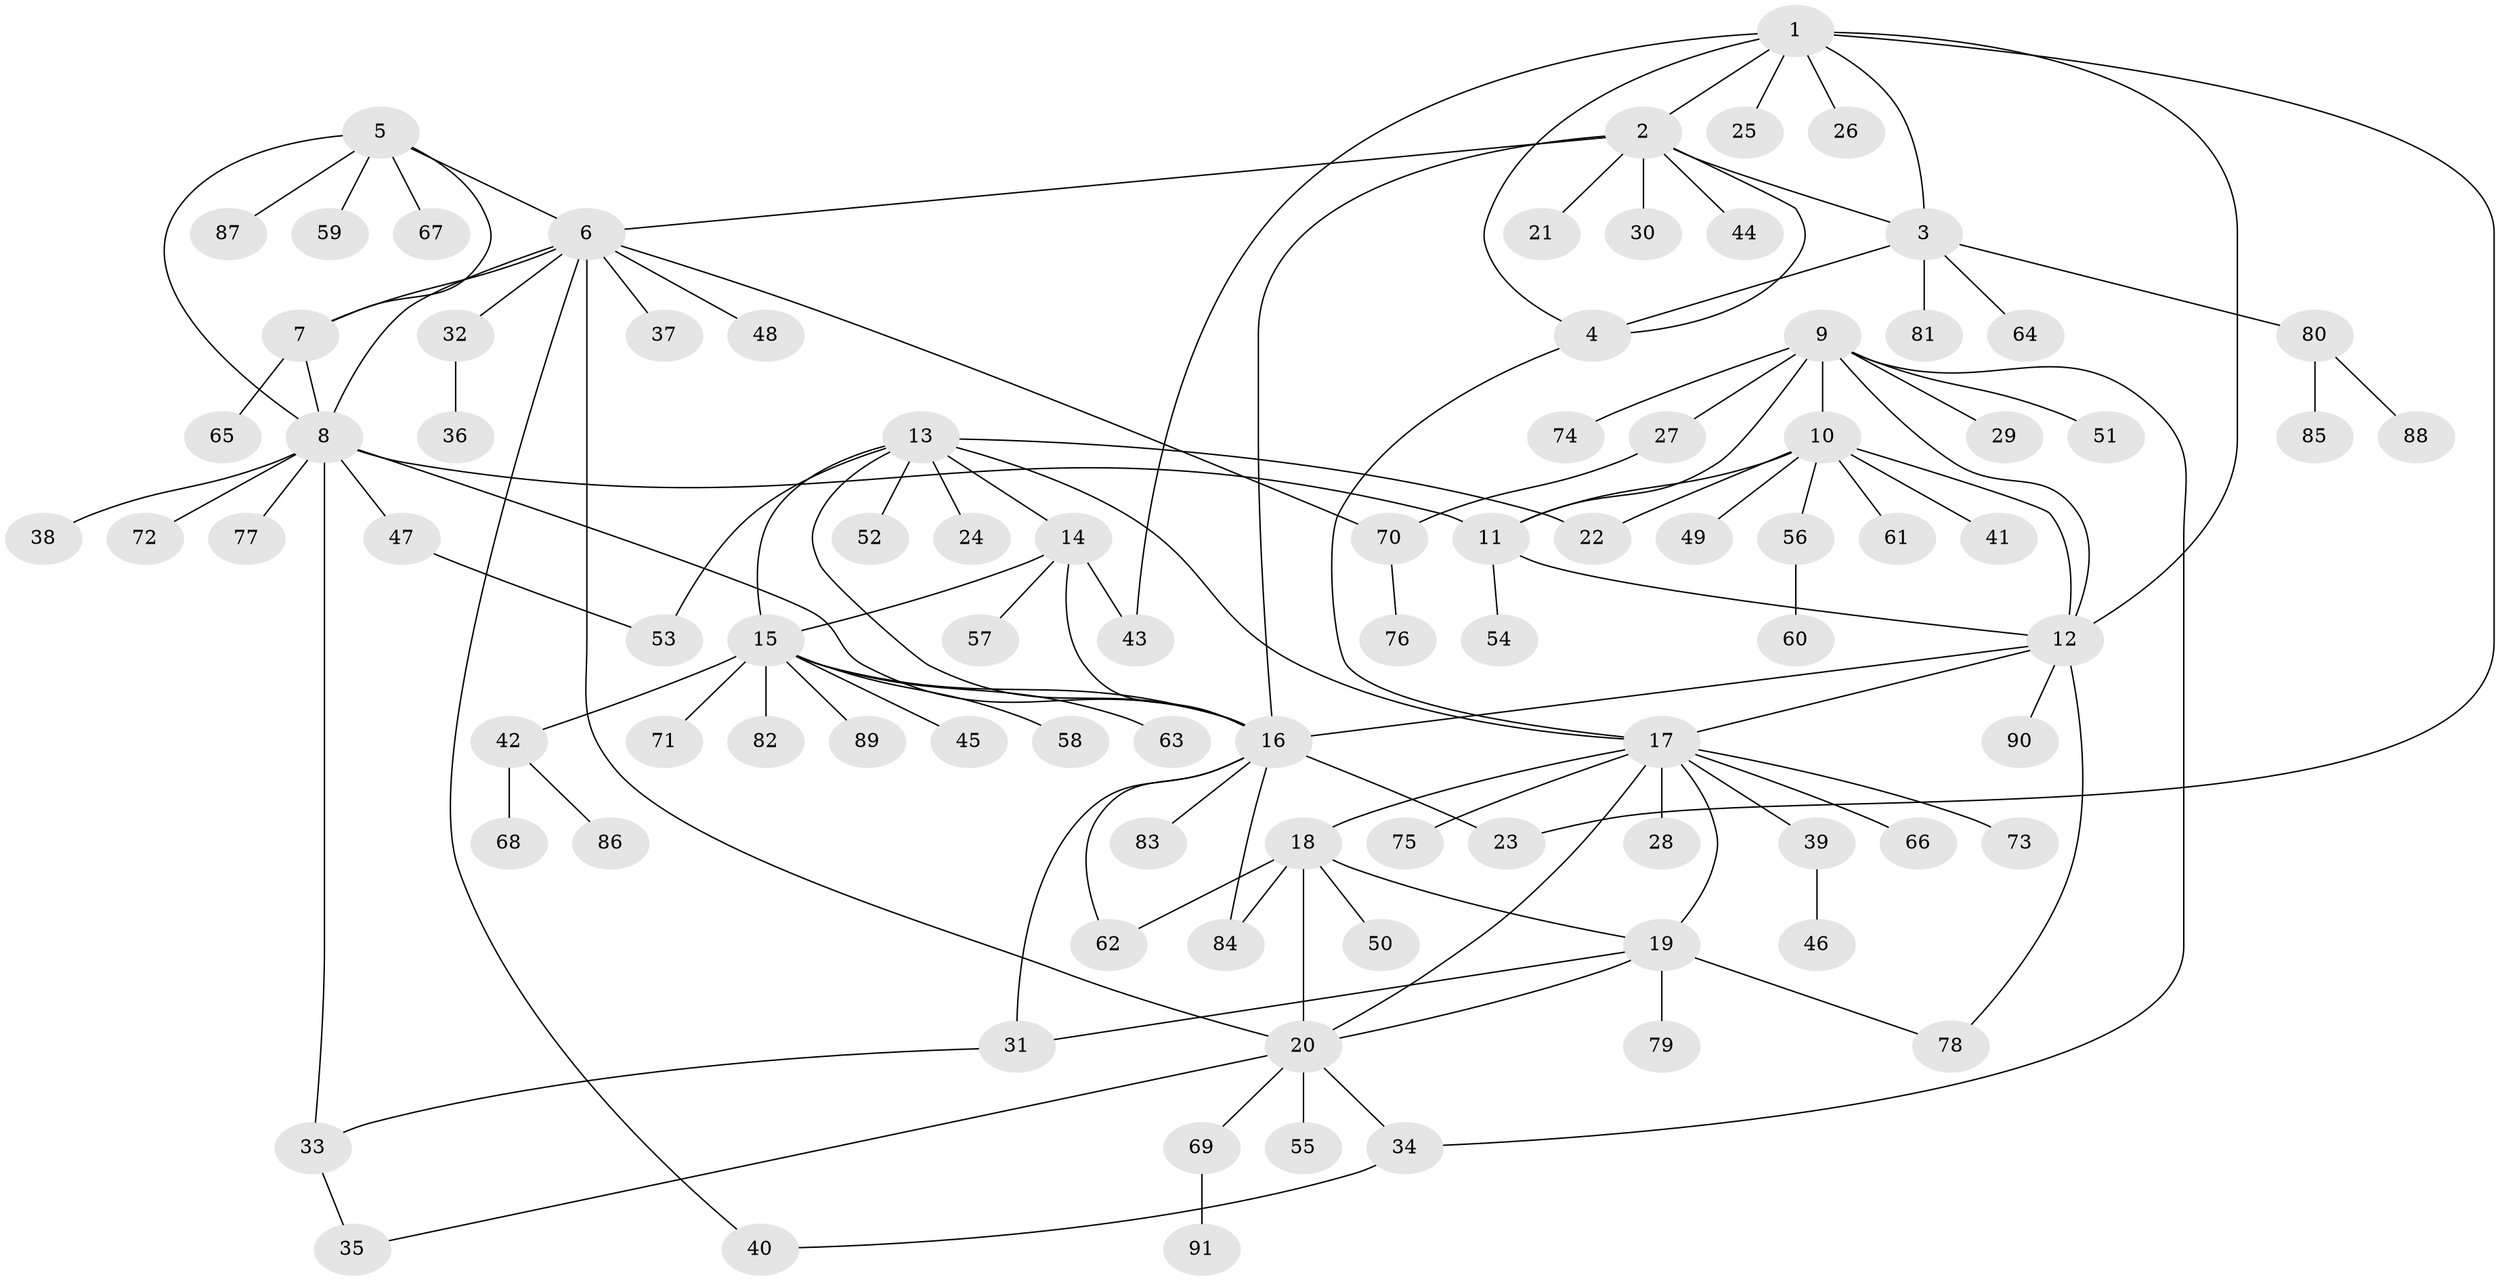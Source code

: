 // coarse degree distribution, {10: 0.015873015873015872, 5: 0.031746031746031744, 8: 0.015873015873015872, 15: 0.031746031746031744, 6: 0.015873015873015872, 1: 0.746031746031746, 2: 0.1111111111111111, 12: 0.015873015873015872, 9: 0.015873015873015872}
// Generated by graph-tools (version 1.1) at 2025/59/03/04/25 21:59:12]
// undirected, 91 vertices, 124 edges
graph export_dot {
graph [start="1"]
  node [color=gray90,style=filled];
  1;
  2;
  3;
  4;
  5;
  6;
  7;
  8;
  9;
  10;
  11;
  12;
  13;
  14;
  15;
  16;
  17;
  18;
  19;
  20;
  21;
  22;
  23;
  24;
  25;
  26;
  27;
  28;
  29;
  30;
  31;
  32;
  33;
  34;
  35;
  36;
  37;
  38;
  39;
  40;
  41;
  42;
  43;
  44;
  45;
  46;
  47;
  48;
  49;
  50;
  51;
  52;
  53;
  54;
  55;
  56;
  57;
  58;
  59;
  60;
  61;
  62;
  63;
  64;
  65;
  66;
  67;
  68;
  69;
  70;
  71;
  72;
  73;
  74;
  75;
  76;
  77;
  78;
  79;
  80;
  81;
  82;
  83;
  84;
  85;
  86;
  87;
  88;
  89;
  90;
  91;
  1 -- 2;
  1 -- 3;
  1 -- 4;
  1 -- 12;
  1 -- 23;
  1 -- 25;
  1 -- 26;
  1 -- 43;
  2 -- 3;
  2 -- 4;
  2 -- 6;
  2 -- 16;
  2 -- 21;
  2 -- 30;
  2 -- 44;
  3 -- 4;
  3 -- 64;
  3 -- 80;
  3 -- 81;
  4 -- 17;
  5 -- 6;
  5 -- 7;
  5 -- 8;
  5 -- 59;
  5 -- 67;
  5 -- 87;
  6 -- 7;
  6 -- 8;
  6 -- 20;
  6 -- 32;
  6 -- 37;
  6 -- 40;
  6 -- 48;
  6 -- 70;
  7 -- 8;
  7 -- 65;
  8 -- 11;
  8 -- 16;
  8 -- 33;
  8 -- 38;
  8 -- 47;
  8 -- 72;
  8 -- 77;
  9 -- 10;
  9 -- 11;
  9 -- 12;
  9 -- 27;
  9 -- 29;
  9 -- 34;
  9 -- 51;
  9 -- 74;
  10 -- 11;
  10 -- 12;
  10 -- 22;
  10 -- 41;
  10 -- 49;
  10 -- 56;
  10 -- 61;
  11 -- 12;
  11 -- 54;
  12 -- 16;
  12 -- 17;
  12 -- 78;
  12 -- 90;
  13 -- 14;
  13 -- 15;
  13 -- 16;
  13 -- 17;
  13 -- 22;
  13 -- 24;
  13 -- 52;
  13 -- 53;
  14 -- 15;
  14 -- 16;
  14 -- 43;
  14 -- 57;
  15 -- 16;
  15 -- 42;
  15 -- 45;
  15 -- 58;
  15 -- 63;
  15 -- 71;
  15 -- 82;
  15 -- 89;
  16 -- 23;
  16 -- 31;
  16 -- 62;
  16 -- 83;
  16 -- 84;
  17 -- 18;
  17 -- 19;
  17 -- 20;
  17 -- 28;
  17 -- 39;
  17 -- 66;
  17 -- 73;
  17 -- 75;
  18 -- 19;
  18 -- 20;
  18 -- 50;
  18 -- 62;
  18 -- 84;
  19 -- 20;
  19 -- 31;
  19 -- 78;
  19 -- 79;
  20 -- 34;
  20 -- 35;
  20 -- 55;
  20 -- 69;
  27 -- 70;
  31 -- 33;
  32 -- 36;
  33 -- 35;
  34 -- 40;
  39 -- 46;
  42 -- 68;
  42 -- 86;
  47 -- 53;
  56 -- 60;
  69 -- 91;
  70 -- 76;
  80 -- 85;
  80 -- 88;
}

